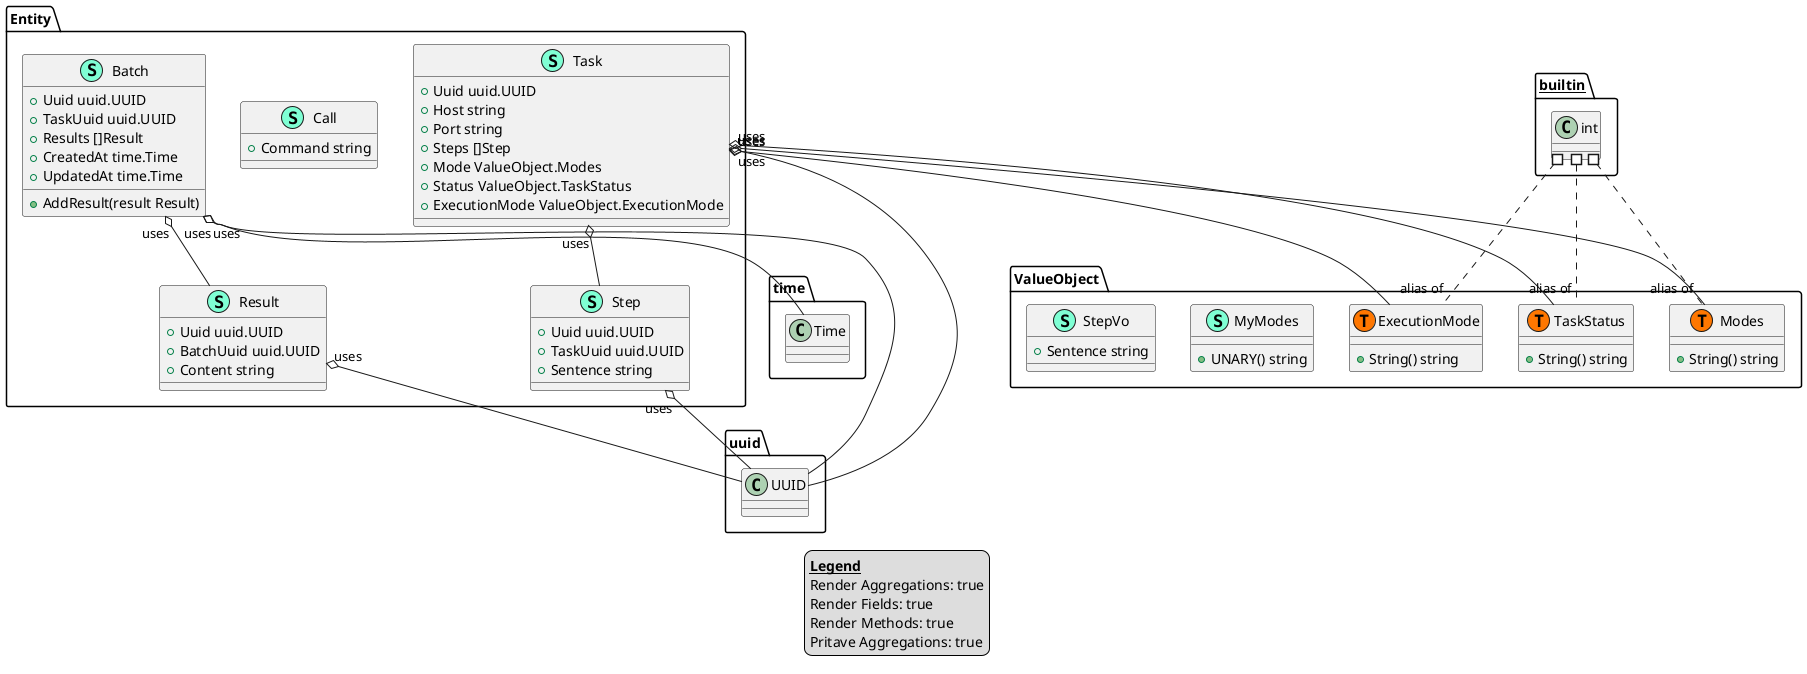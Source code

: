 @startuml
legend
<u><b>Legend</b></u>
Render Aggregations: true
Render Fields: true
Render Methods: true
Pritave Aggregations: true
end legend
namespace Entity {
    class Batch << (S,Aquamarine) >> {
        + Uuid uuid.UUID
        + TaskUuid uuid.UUID
        + Results []Result
        + CreatedAt time.Time
        + UpdatedAt time.Time

        + AddResult(result Result) 

    }
    class Call << (S,Aquamarine) >> {
        + Command string

    }
    class Result << (S,Aquamarine) >> {
        + Uuid uuid.UUID
        + BatchUuid uuid.UUID
        + Content string

    }
    class Step << (S,Aquamarine) >> {
        + Uuid uuid.UUID
        + TaskUuid uuid.UUID
        + Sentence string

    }
    class Task << (S,Aquamarine) >> {
        + Uuid uuid.UUID
        + Host string
        + Port string
        + Steps []Step
        + Mode ValueObject.Modes
        + Status ValueObject.TaskStatus
        + ExecutionMode ValueObject.ExecutionMode

    }
}


"Entity.Batch""uses" o-- "Entity.Result"
"Entity.Batch""uses" o-- "time.Time"
"Entity.Batch""uses" o-- "uuid.UUID"
"Entity.Result""uses" o-- "uuid.UUID"
"Entity.Step""uses" o-- "uuid.UUID"
"Entity.Task""uses" o-- "Entity.Step"
"Entity.Task""uses" o-- "ValueObject.ExecutionMode"
"Entity.Task""uses" o-- "ValueObject.Modes"
"Entity.Task""uses" o-- "ValueObject.TaskStatus"
"Entity.Task""uses" o-- "uuid.UUID"

namespace ValueObject {
    class ExecutionMode << (S,Aquamarine) >> {
        + String() string

    }
    class Modes << (S,Aquamarine) >> {
        + String() string

    }
    class MyModes << (S,Aquamarine) >> {
        + UNARY() string

    }
    class StepVo << (S,Aquamarine) >> {
        + Sentence string

    }
    class TaskStatus << (S,Aquamarine) >> {
        + String() string

    }
    class ValueObject.ExecutionMode << (T, #FF7700) >>  {
    }
    class ValueObject.Modes << (T, #FF7700) >>  {
    }
    class ValueObject.TaskStatus << (T, #FF7700) >>  {
    }
}



"__builtin__.int" #.. "alias of""ValueObject.ExecutionMode"
"__builtin__.int" #.. "alias of""ValueObject.Modes"
"__builtin__.int" #.. "alias of""ValueObject.TaskStatus"
@enduml
